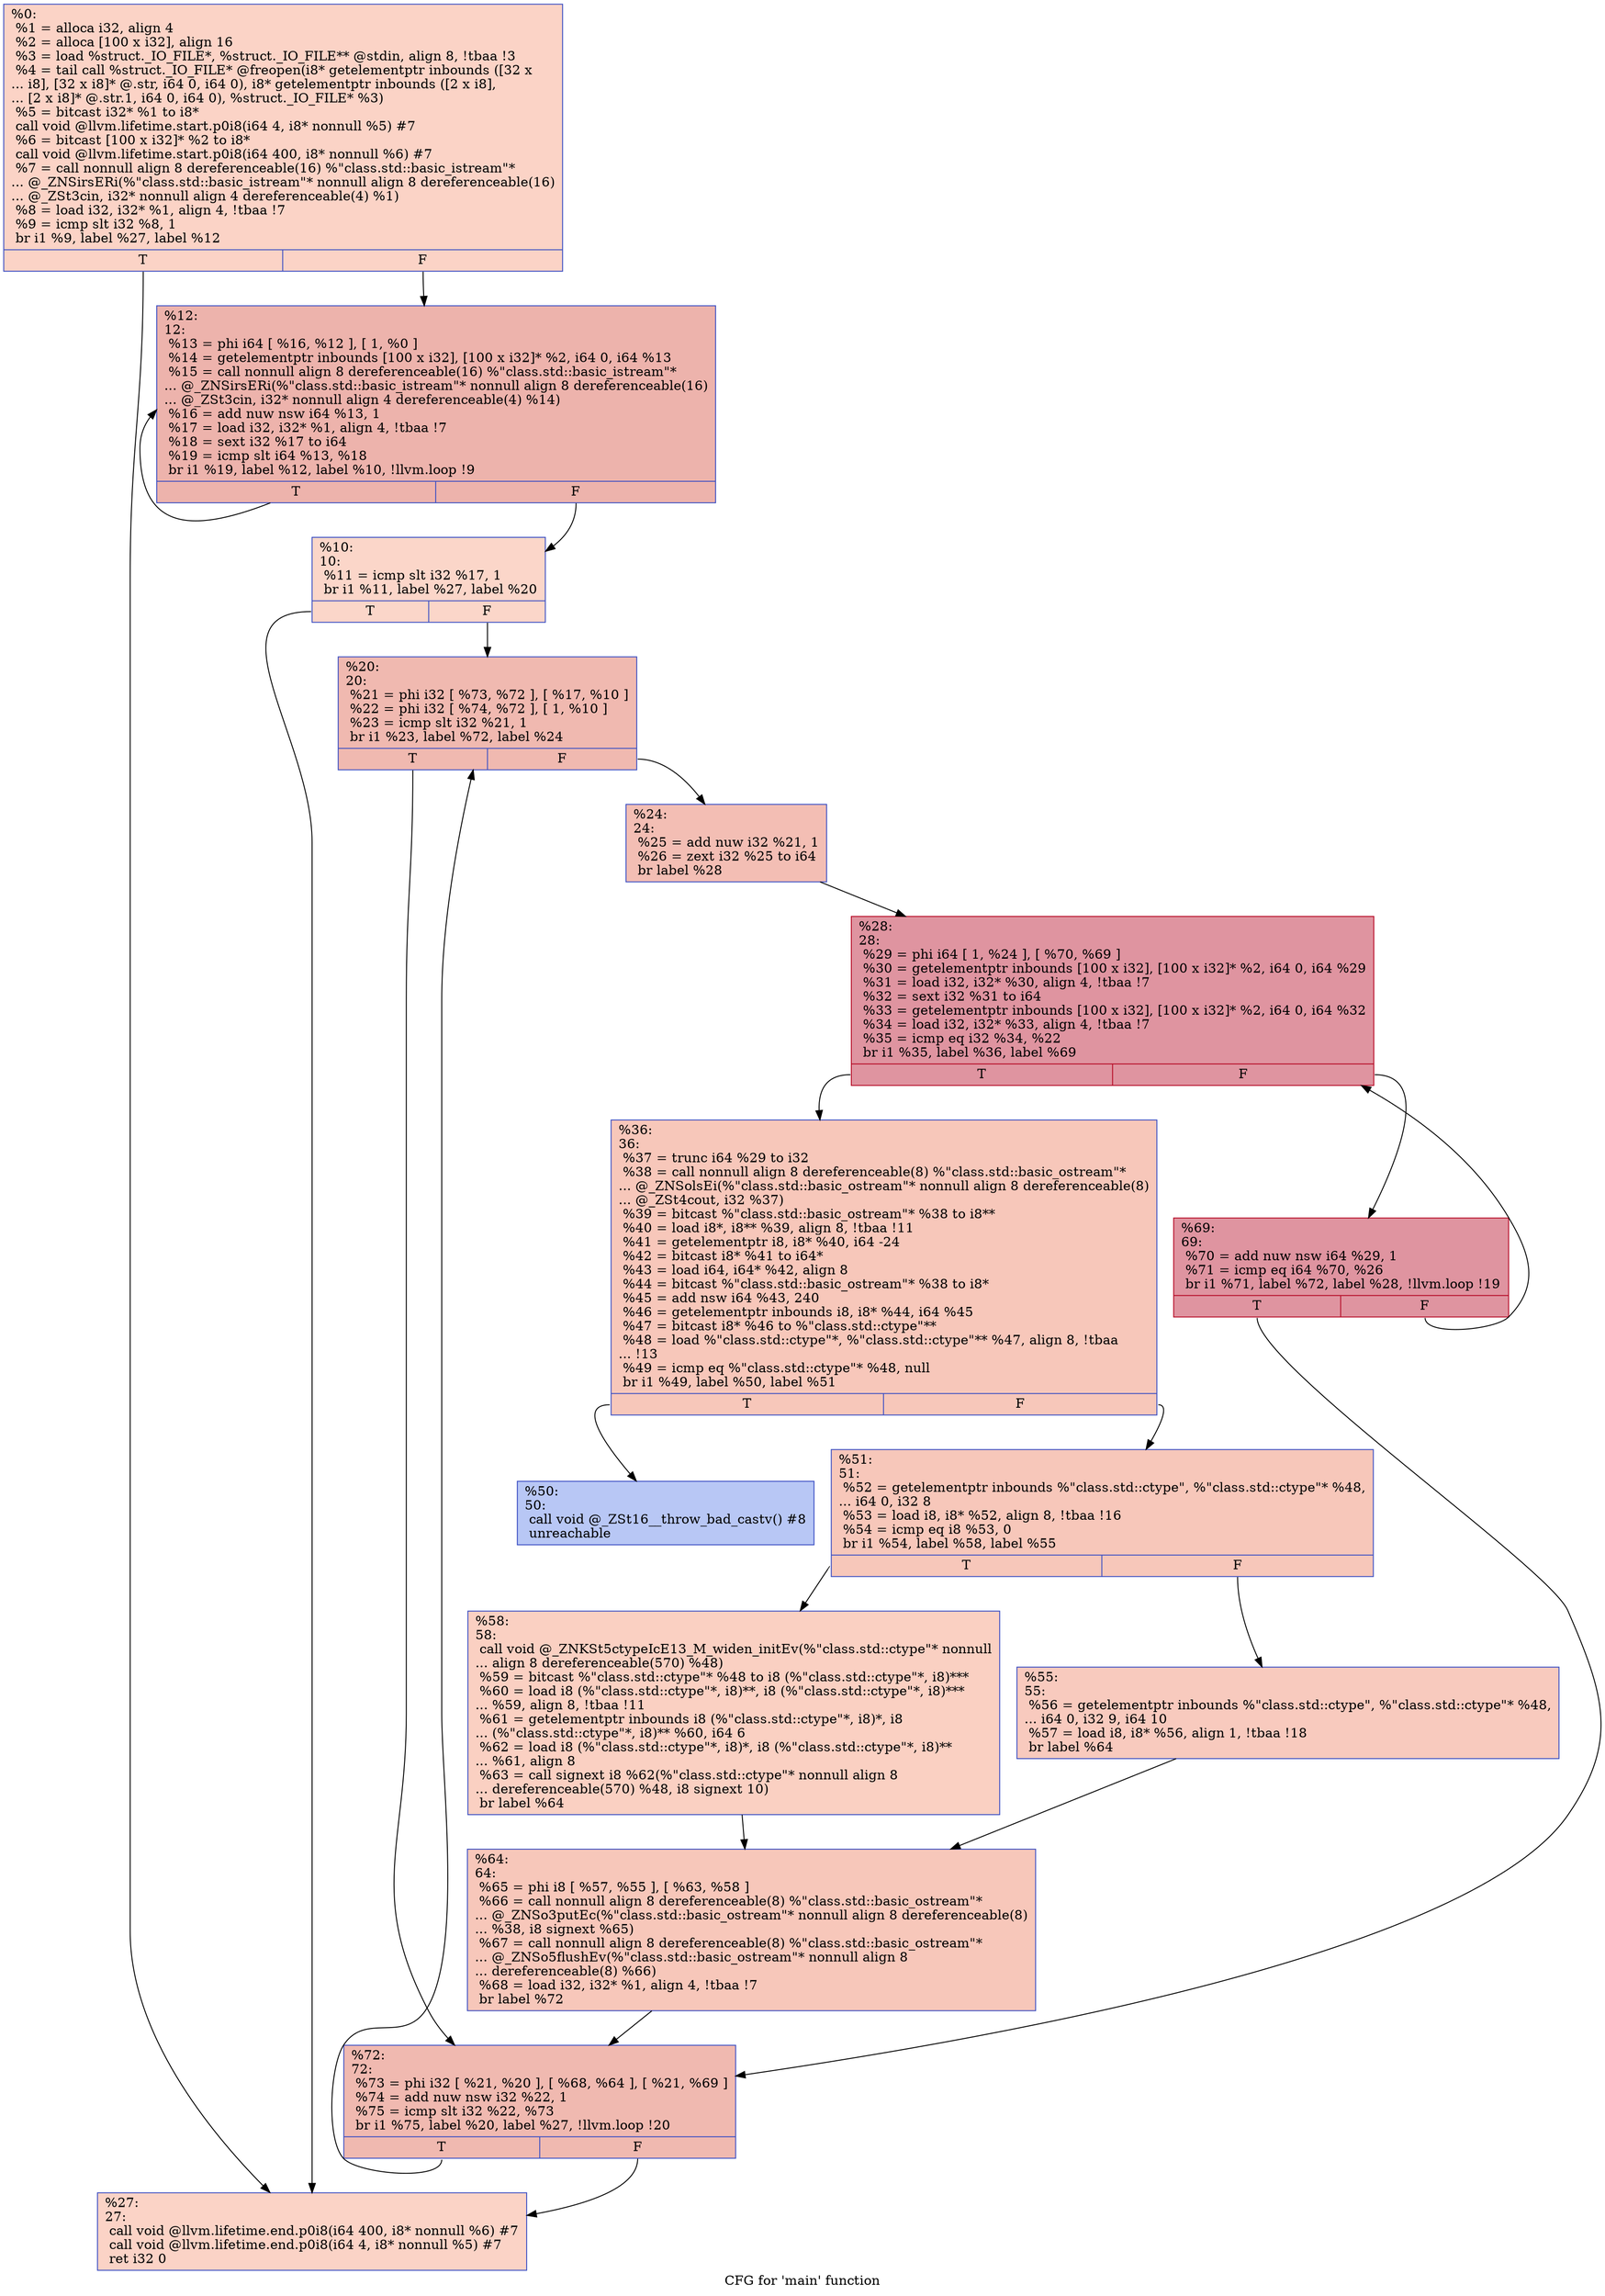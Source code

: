 digraph "CFG for 'main' function" {
	label="CFG for 'main' function";

	Node0x557d663e79f0 [shape=record,color="#3d50c3ff", style=filled, fillcolor="#f59c7d70",label="{%0:\l  %1 = alloca i32, align 4\l  %2 = alloca [100 x i32], align 16\l  %3 = load %struct._IO_FILE*, %struct._IO_FILE** @stdin, align 8, !tbaa !3\l  %4 = tail call %struct._IO_FILE* @freopen(i8* getelementptr inbounds ([32 x\l... i8], [32 x i8]* @.str, i64 0, i64 0), i8* getelementptr inbounds ([2 x i8],\l... [2 x i8]* @.str.1, i64 0, i64 0), %struct._IO_FILE* %3)\l  %5 = bitcast i32* %1 to i8*\l  call void @llvm.lifetime.start.p0i8(i64 4, i8* nonnull %5) #7\l  %6 = bitcast [100 x i32]* %2 to i8*\l  call void @llvm.lifetime.start.p0i8(i64 400, i8* nonnull %6) #7\l  %7 = call nonnull align 8 dereferenceable(16) %\"class.std::basic_istream\"*\l... @_ZNSirsERi(%\"class.std::basic_istream\"* nonnull align 8 dereferenceable(16)\l... @_ZSt3cin, i32* nonnull align 4 dereferenceable(4) %1)\l  %8 = load i32, i32* %1, align 4, !tbaa !7\l  %9 = icmp slt i32 %8, 1\l  br i1 %9, label %27, label %12\l|{<s0>T|<s1>F}}"];
	Node0x557d663e79f0:s0 -> Node0x557d663e8c10;
	Node0x557d663e79f0:s1 -> Node0x557d663ea740;
	Node0x557d663ea880 [shape=record,color="#3d50c3ff", style=filled, fillcolor="#f6a38570",label="{%10:\l10:                                               \l  %11 = icmp slt i32 %17, 1\l  br i1 %11, label %27, label %20\l|{<s0>T|<s1>F}}"];
	Node0x557d663ea880:s0 -> Node0x557d663e8c10;
	Node0x557d663ea880:s1 -> Node0x557d663ea9a0;
	Node0x557d663ea740 [shape=record,color="#3d50c3ff", style=filled, fillcolor="#d6524470",label="{%12:\l12:                                               \l  %13 = phi i64 [ %16, %12 ], [ 1, %0 ]\l  %14 = getelementptr inbounds [100 x i32], [100 x i32]* %2, i64 0, i64 %13\l  %15 = call nonnull align 8 dereferenceable(16) %\"class.std::basic_istream\"*\l... @_ZNSirsERi(%\"class.std::basic_istream\"* nonnull align 8 dereferenceable(16)\l... @_ZSt3cin, i32* nonnull align 4 dereferenceable(4) %14)\l  %16 = add nuw nsw i64 %13, 1\l  %17 = load i32, i32* %1, align 4, !tbaa !7\l  %18 = sext i32 %17 to i64\l  %19 = icmp slt i64 %13, %18\l  br i1 %19, label %12, label %10, !llvm.loop !9\l|{<s0>T|<s1>F}}"];
	Node0x557d663ea740:s0 -> Node0x557d663ea740;
	Node0x557d663ea740:s1 -> Node0x557d663ea880;
	Node0x557d663ea9a0 [shape=record,color="#3d50c3ff", style=filled, fillcolor="#de614d70",label="{%20:\l20:                                               \l  %21 = phi i32 [ %73, %72 ], [ %17, %10 ]\l  %22 = phi i32 [ %74, %72 ], [ 1, %10 ]\l  %23 = icmp slt i32 %21, 1\l  br i1 %23, label %72, label %24\l|{<s0>T|<s1>F}}"];
	Node0x557d663ea9a0:s0 -> Node0x557d663eb690;
	Node0x557d663ea9a0:s1 -> Node0x557d663eb950;
	Node0x557d663eb950 [shape=record,color="#3d50c3ff", style=filled, fillcolor="#e36c5570",label="{%24:\l24:                                               \l  %25 = add nuw i32 %21, 1\l  %26 = zext i32 %25 to i64\l  br label %28\l}"];
	Node0x557d663eb950 -> Node0x557d663ebb90;
	Node0x557d663e8c10 [shape=record,color="#3d50c3ff", style=filled, fillcolor="#f59c7d70",label="{%27:\l27:                                               \l  call void @llvm.lifetime.end.p0i8(i64 400, i8* nonnull %6) #7\l  call void @llvm.lifetime.end.p0i8(i64 4, i8* nonnull %5) #7\l  ret i32 0\l}"];
	Node0x557d663ebb90 [shape=record,color="#b70d28ff", style=filled, fillcolor="#b70d2870",label="{%28:\l28:                                               \l  %29 = phi i64 [ 1, %24 ], [ %70, %69 ]\l  %30 = getelementptr inbounds [100 x i32], [100 x i32]* %2, i64 0, i64 %29\l  %31 = load i32, i32* %30, align 4, !tbaa !7\l  %32 = sext i32 %31 to i64\l  %33 = getelementptr inbounds [100 x i32], [100 x i32]* %2, i64 0, i64 %32\l  %34 = load i32, i32* %33, align 4, !tbaa !7\l  %35 = icmp eq i32 %34, %22\l  br i1 %35, label %36, label %69\l|{<s0>T|<s1>F}}"];
	Node0x557d663ebb90:s0 -> Node0x557d663ec750;
	Node0x557d663ebb90:s1 -> Node0x557d663ec0e0;
	Node0x557d663ec750 [shape=record,color="#3d50c3ff", style=filled, fillcolor="#ec7f6370",label="{%36:\l36:                                               \l  %37 = trunc i64 %29 to i32\l  %38 = call nonnull align 8 dereferenceable(8) %\"class.std::basic_ostream\"*\l... @_ZNSolsEi(%\"class.std::basic_ostream\"* nonnull align 8 dereferenceable(8)\l... @_ZSt4cout, i32 %37)\l  %39 = bitcast %\"class.std::basic_ostream\"* %38 to i8**\l  %40 = load i8*, i8** %39, align 8, !tbaa !11\l  %41 = getelementptr i8, i8* %40, i64 -24\l  %42 = bitcast i8* %41 to i64*\l  %43 = load i64, i64* %42, align 8\l  %44 = bitcast %\"class.std::basic_ostream\"* %38 to i8*\l  %45 = add nsw i64 %43, 240\l  %46 = getelementptr inbounds i8, i8* %44, i64 %45\l  %47 = bitcast i8* %46 to %\"class.std::ctype\"**\l  %48 = load %\"class.std::ctype\"*, %\"class.std::ctype\"** %47, align 8, !tbaa\l... !13\l  %49 = icmp eq %\"class.std::ctype\"* %48, null\l  br i1 %49, label %50, label %51\l|{<s0>T|<s1>F}}"];
	Node0x557d663ec750:s0 -> Node0x557d663ed330;
	Node0x557d663ec750:s1 -> Node0x557d663ed3c0;
	Node0x557d663ed330 [shape=record,color="#3d50c3ff", style=filled, fillcolor="#5f7fe870",label="{%50:\l50:                                               \l  call void @_ZSt16__throw_bad_castv() #8\l  unreachable\l}"];
	Node0x557d663ed3c0 [shape=record,color="#3d50c3ff", style=filled, fillcolor="#ec7f6370",label="{%51:\l51:                                               \l  %52 = getelementptr inbounds %\"class.std::ctype\", %\"class.std::ctype\"* %48,\l... i64 0, i32 8\l  %53 = load i8, i8* %52, align 8, !tbaa !16\l  %54 = icmp eq i8 %53, 0\l  br i1 %54, label %58, label %55\l|{<s0>T|<s1>F}}"];
	Node0x557d663ed3c0:s0 -> Node0x557d663eda40;
	Node0x557d663ed3c0:s1 -> Node0x557d663edad0;
	Node0x557d663edad0 [shape=record,color="#3d50c3ff", style=filled, fillcolor="#ef886b70",label="{%55:\l55:                                               \l  %56 = getelementptr inbounds %\"class.std::ctype\", %\"class.std::ctype\"* %48,\l... i64 0, i32 9, i64 10\l  %57 = load i8, i8* %56, align 1, !tbaa !18\l  br label %64\l}"];
	Node0x557d663edad0 -> Node0x557d663eddc0;
	Node0x557d663eda40 [shape=record,color="#3d50c3ff", style=filled, fillcolor="#f3947570",label="{%58:\l58:                                               \l  call void @_ZNKSt5ctypeIcE13_M_widen_initEv(%\"class.std::ctype\"* nonnull\l... align 8 dereferenceable(570) %48)\l  %59 = bitcast %\"class.std::ctype\"* %48 to i8 (%\"class.std::ctype\"*, i8)***\l  %60 = load i8 (%\"class.std::ctype\"*, i8)**, i8 (%\"class.std::ctype\"*, i8)***\l... %59, align 8, !tbaa !11\l  %61 = getelementptr inbounds i8 (%\"class.std::ctype\"*, i8)*, i8\l... (%\"class.std::ctype\"*, i8)** %60, i64 6\l  %62 = load i8 (%\"class.std::ctype\"*, i8)*, i8 (%\"class.std::ctype\"*, i8)**\l... %61, align 8\l  %63 = call signext i8 %62(%\"class.std::ctype\"* nonnull align 8\l... dereferenceable(570) %48, i8 signext 10)\l  br label %64\l}"];
	Node0x557d663eda40 -> Node0x557d663eddc0;
	Node0x557d663eddc0 [shape=record,color="#3d50c3ff", style=filled, fillcolor="#ec7f6370",label="{%64:\l64:                                               \l  %65 = phi i8 [ %57, %55 ], [ %63, %58 ]\l  %66 = call nonnull align 8 dereferenceable(8) %\"class.std::basic_ostream\"*\l... @_ZNSo3putEc(%\"class.std::basic_ostream\"* nonnull align 8 dereferenceable(8)\l... %38, i8 signext %65)\l  %67 = call nonnull align 8 dereferenceable(8) %\"class.std::basic_ostream\"*\l... @_ZNSo5flushEv(%\"class.std::basic_ostream\"* nonnull align 8\l... dereferenceable(8) %66)\l  %68 = load i32, i32* %1, align 4, !tbaa !7\l  br label %72\l}"];
	Node0x557d663eddc0 -> Node0x557d663eb690;
	Node0x557d663ec0e0 [shape=record,color="#b70d28ff", style=filled, fillcolor="#b70d2870",label="{%69:\l69:                                               \l  %70 = add nuw nsw i64 %29, 1\l  %71 = icmp eq i64 %70, %26\l  br i1 %71, label %72, label %28, !llvm.loop !19\l|{<s0>T|<s1>F}}"];
	Node0x557d663ec0e0:s0 -> Node0x557d663eb690;
	Node0x557d663ec0e0:s1 -> Node0x557d663ebb90;
	Node0x557d663eb690 [shape=record,color="#3d50c3ff", style=filled, fillcolor="#de614d70",label="{%72:\l72:                                               \l  %73 = phi i32 [ %21, %20 ], [ %68, %64 ], [ %21, %69 ]\l  %74 = add nuw nsw i32 %22, 1\l  %75 = icmp slt i32 %22, %73\l  br i1 %75, label %20, label %27, !llvm.loop !20\l|{<s0>T|<s1>F}}"];
	Node0x557d663eb690:s0 -> Node0x557d663ea9a0;
	Node0x557d663eb690:s1 -> Node0x557d663e8c10;
}
